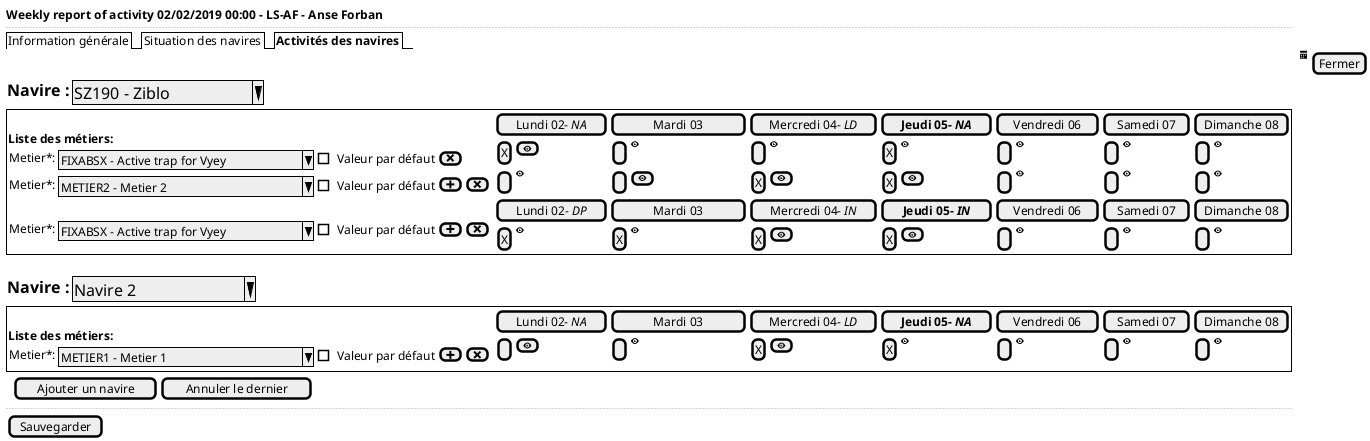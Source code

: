 @startsalt
{
  <b>Weekly report of activity 02/02/2019 00:00 - LS-AF - Anse Forban
  ..
  {/ Information générale | Situation des navires | <b>Activités des navires }
  .| .| <&calendar> | [Fermer]
  {<size:16><b>Navire :            | { ^<size:16>SZ190 - Ziblo         ^ }}
{+
      {
        .
        <b>Liste des métiers:
        {Metier*:        | { ^FIXABSX - Active trap for Vyey^ | [] Valeur par défaut }  | [<&x>]}
        {Metier*:        | { ^METIER2 - Metier 2            ^ | [] Valeur par défaut }  | [<&plus>]| [<&x>]}
          .
        {Metier*:        | { ^FIXABSX - Active trap for Vyey^ | [] Valeur par défaut }  | [<&plus>]| [<&x>]}
      } |
      {
        [Lundi 02- <i>NA ] | [Mardi 03        ] | [Mercredi 04- <i>LD] | [<b>Jeudi 05- <i>NA ] | [ Vendredi 06] | [Samedi 07 ]   | [Dimanche 08]
        {[X] | [<&eye>]}   | {[ ] | <&eye>}     | {[ ] | <&eye>}       | {[X] | <&eye>}        | {[ ] | <&eye>} | {[ ] | <&eye>} | {[ ] | <&eye>}
        {[ ] | <&eye>}     | {[ ] | [<&eye>]}   | {[X] | [<&eye>]}     | {[X] | [<&eye>]}      | {[ ] | <&eye>} | {[ ] | <&eye>} | {[ ] | <&eye>}
        [Lundi 02- <i>DP ] | [Mardi 03        ] | [Mercredi 04- <i>IN] | [<b>Jeudi 05- <i>IN ] | [ Vendredi 06] | [Samedi 07 ]   | [Dimanche 08]
        {[X] | <&eye>}     | {[X] | <&eye>}     | {[X] | [<&eye>]}     | {[X] | [<&eye>]}      | {[ ] | <&eye>} | {[ ] | <&eye>} | {[ ] | <&eye>}
      }
}
.
      {<size:16><b>Navire :            | { ^<size:16>Navire 2             ^ }}
{+
      {
        .
        <b>Liste des métiers:
        {Metier*:        | { ^METIER1 - Metier 1            ^             | [] Valeur par défaut }  | [<&plus>]| [<&x>]}
      } |
      {
        [Lundi 02- <i>NA ] | [Mardi 03        ] | [Mercredi 04- <i>LD] | [<b>Jeudi 05- <i>NA ] | [ Vendredi 06] | [Samedi 07 ]   | [Dimanche 08]
        {[ ] | [<&eye>]}   | {[ ] | <&eye>}     | {[X] | [<&eye>]}     | {[X] | <&eye>}        | {[ ] | <&eye>} | {[ ] | <&eye>} | {[ ] | <&eye>}
      }
}
      {. |  {[Ajouter un navire] | [Annuler le dernier]}}
..
  {[Sauvegarder]}
}
@endsalt

